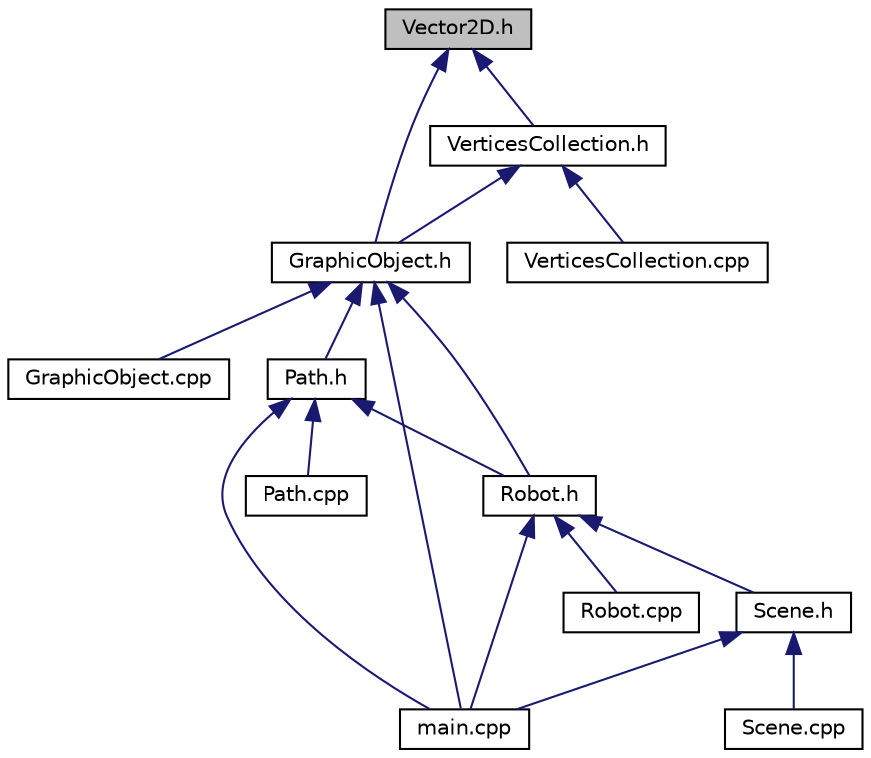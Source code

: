 digraph "Vector2D.h"
{
  edge [fontname="Helvetica",fontsize="10",labelfontname="Helvetica",labelfontsize="10"];
  node [fontname="Helvetica",fontsize="10",shape=record];
  Node3 [label="Vector2D.h",height=0.2,width=0.4,color="black", fillcolor="grey75", style="filled", fontcolor="black"];
  Node3 -> Node4 [dir="back",color="midnightblue",fontsize="10",style="solid"];
  Node4 [label="GraphicObject.h",height=0.2,width=0.4,color="black", fillcolor="white", style="filled",URL="$GraphicObject_8h.html"];
  Node4 -> Node5 [dir="back",color="midnightblue",fontsize="10",style="solid"];
  Node5 [label="GraphicObject.cpp",height=0.2,width=0.4,color="black", fillcolor="white", style="filled",URL="$GraphicObject_8cpp.html"];
  Node4 -> Node6 [dir="back",color="midnightblue",fontsize="10",style="solid"];
  Node6 [label="main.cpp",height=0.2,width=0.4,color="black", fillcolor="white", style="filled",URL="$main_8cpp.html"];
  Node4 -> Node7 [dir="back",color="midnightblue",fontsize="10",style="solid"];
  Node7 [label="Robot.h",height=0.2,width=0.4,color="black", fillcolor="white", style="filled",URL="$Robot_8h.html"];
  Node7 -> Node6 [dir="back",color="midnightblue",fontsize="10",style="solid"];
  Node7 -> Node8 [dir="back",color="midnightblue",fontsize="10",style="solid"];
  Node8 [label="Scene.h",height=0.2,width=0.4,color="black", fillcolor="white", style="filled",URL="$Scene_8h.html"];
  Node8 -> Node6 [dir="back",color="midnightblue",fontsize="10",style="solid"];
  Node8 -> Node9 [dir="back",color="midnightblue",fontsize="10",style="solid"];
  Node9 [label="Scene.cpp",height=0.2,width=0.4,color="black", fillcolor="white", style="filled",URL="$Scene_8cpp.html"];
  Node7 -> Node10 [dir="back",color="midnightblue",fontsize="10",style="solid"];
  Node10 [label="Robot.cpp",height=0.2,width=0.4,color="black", fillcolor="white", style="filled",URL="$Robot_8cpp.html"];
  Node4 -> Node11 [dir="back",color="midnightblue",fontsize="10",style="solid"];
  Node11 [label="Path.h",height=0.2,width=0.4,color="black", fillcolor="white", style="filled",URL="$Path_8h.html"];
  Node11 -> Node7 [dir="back",color="midnightblue",fontsize="10",style="solid"];
  Node11 -> Node6 [dir="back",color="midnightblue",fontsize="10",style="solid"];
  Node11 -> Node12 [dir="back",color="midnightblue",fontsize="10",style="solid"];
  Node12 [label="Path.cpp",height=0.2,width=0.4,color="black", fillcolor="white", style="filled",URL="$Path_8cpp.html"];
  Node3 -> Node13 [dir="back",color="midnightblue",fontsize="10",style="solid"];
  Node13 [label="VerticesCollection.h",height=0.2,width=0.4,color="black", fillcolor="white", style="filled",URL="$VerticesCollection_8h.html"];
  Node13 -> Node4 [dir="back",color="midnightblue",fontsize="10",style="solid"];
  Node13 -> Node14 [dir="back",color="midnightblue",fontsize="10",style="solid"];
  Node14 [label="VerticesCollection.cpp",height=0.2,width=0.4,color="black", fillcolor="white", style="filled",URL="$VerticesCollection_8cpp.html"];
}
